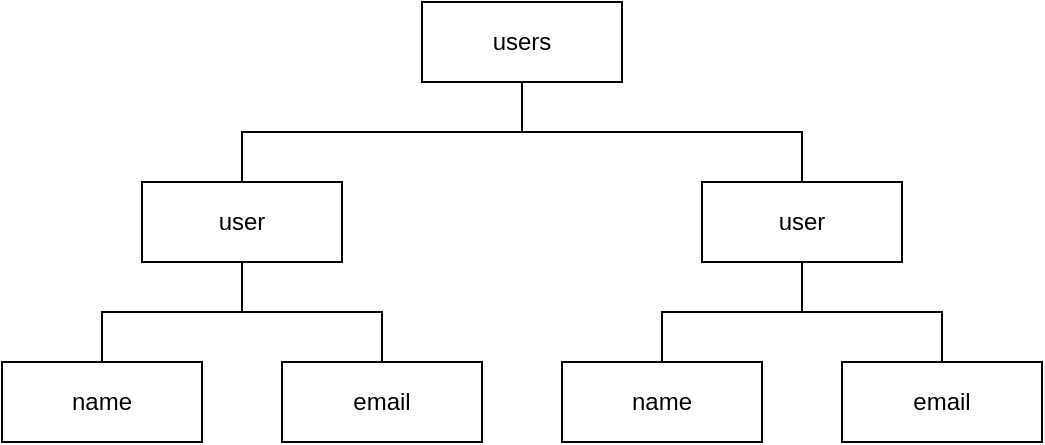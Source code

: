 <mxfile version="13.7.7" type="device"><diagram id="Ms_Bh97tRP_9hhDUI8Tu" name="Page-1"><mxGraphModel dx="946" dy="565" grid="1" gridSize="10" guides="1" tooltips="1" connect="1" arrows="1" fold="1" page="1" pageScale="1" pageWidth="850" pageHeight="1100" math="0" shadow="0"><root><mxCell id="0"/><mxCell id="1" parent="0"/><mxCell id="RPaHz3WHmB8VmdT0IGIo-13" value="user" style="whiteSpace=wrap;html=1;" parent="1" vertex="1"><mxGeometry x="410" y="290" width="100" height="40" as="geometry"/></mxCell><mxCell id="RPaHz3WHmB8VmdT0IGIo-14" value="name" style="whiteSpace=wrap;html=1;" parent="1" vertex="1"><mxGeometry x="340" y="380" width="100" height="40" as="geometry"/></mxCell><mxCell id="RPaHz3WHmB8VmdT0IGIo-15" value="" style="edgeStyle=elbowEdgeStyle;elbow=vertical;html=1;rounded=0;entryX=0.5;entryY=0;entryDx=0;entryDy=0;endArrow=none;endFill=0;" parent="1" source="RPaHz3WHmB8VmdT0IGIo-13" target="RPaHz3WHmB8VmdT0IGIo-14" edge="1"><mxGeometry relative="1" as="geometry"/></mxCell><mxCell id="RPaHz3WHmB8VmdT0IGIo-16" value="email" style="whiteSpace=wrap;html=1;" parent="1" vertex="1"><mxGeometry x="480" y="380" width="100" height="40" as="geometry"/></mxCell><mxCell id="RPaHz3WHmB8VmdT0IGIo-17" value="" style="edgeStyle=elbowEdgeStyle;elbow=vertical;html=1;rounded=0;endArrow=none;endFill=0;" parent="1" source="RPaHz3WHmB8VmdT0IGIo-13" edge="1"><mxGeometry relative="1" as="geometry"><mxPoint x="530" y="380" as="targetPoint"/></mxGeometry></mxCell><mxCell id="RPaHz3WHmB8VmdT0IGIo-18" value="user" style="whiteSpace=wrap;html=1;" parent="1" vertex="1"><mxGeometry x="130" y="290" width="100" height="40" as="geometry"/></mxCell><mxCell id="RPaHz3WHmB8VmdT0IGIo-19" value="name" style="whiteSpace=wrap;html=1;" parent="1" vertex="1"><mxGeometry x="60" y="380" width="100" height="40" as="geometry"/></mxCell><mxCell id="RPaHz3WHmB8VmdT0IGIo-20" value="" style="edgeStyle=elbowEdgeStyle;elbow=vertical;html=1;rounded=0;entryX=0.5;entryY=0;entryDx=0;entryDy=0;endArrow=none;endFill=0;" parent="1" source="RPaHz3WHmB8VmdT0IGIo-18" target="RPaHz3WHmB8VmdT0IGIo-19" edge="1"><mxGeometry relative="1" as="geometry"/></mxCell><mxCell id="RPaHz3WHmB8VmdT0IGIo-21" value="email" style="whiteSpace=wrap;html=1;" parent="1" vertex="1"><mxGeometry x="200" y="380" width="100" height="40" as="geometry"/></mxCell><mxCell id="RPaHz3WHmB8VmdT0IGIo-22" value="" style="edgeStyle=elbowEdgeStyle;elbow=vertical;html=1;rounded=0;entryX=0.5;entryY=0;entryDx=0;entryDy=0;endArrow=none;endFill=0;" parent="1" source="RPaHz3WHmB8VmdT0IGIo-18" target="RPaHz3WHmB8VmdT0IGIo-21" edge="1"><mxGeometry relative="1" as="geometry"/></mxCell><mxCell id="RPaHz3WHmB8VmdT0IGIo-23" value="users" style="whiteSpace=wrap;html=1;" parent="1" vertex="1"><mxGeometry x="270" y="200" width="100" height="40" as="geometry"/></mxCell><mxCell id="RPaHz3WHmB8VmdT0IGIo-25" value="" style="edgeStyle=elbowEdgeStyle;elbow=vertical;html=1;rounded=0;entryX=0.5;entryY=0;entryDx=0;entryDy=0;endArrow=none;endFill=0;" parent="1" source="RPaHz3WHmB8VmdT0IGIo-23" target="RPaHz3WHmB8VmdT0IGIo-18" edge="1"><mxGeometry relative="1" as="geometry"><mxPoint x="250.0" y="290" as="targetPoint"/></mxGeometry></mxCell><mxCell id="RPaHz3WHmB8VmdT0IGIo-27" value="" style="edgeStyle=elbowEdgeStyle;elbow=vertical;html=1;rounded=0;entryX=0.5;entryY=0;entryDx=0;entryDy=0;endArrow=none;endFill=0;" parent="1" source="RPaHz3WHmB8VmdT0IGIo-23" target="RPaHz3WHmB8VmdT0IGIo-13" edge="1"><mxGeometry relative="1" as="geometry"><mxPoint x="390" y="290" as="targetPoint"/></mxGeometry></mxCell></root></mxGraphModel></diagram></mxfile>